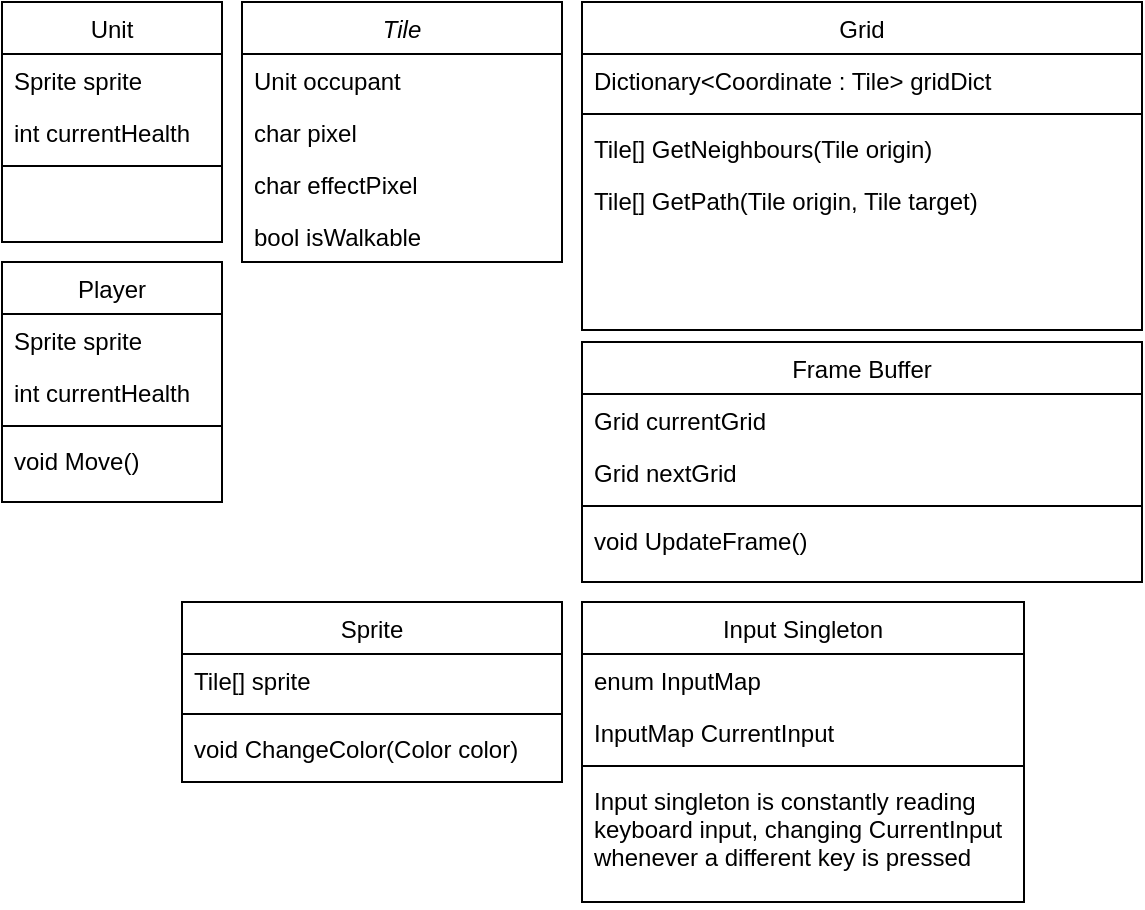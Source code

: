 <mxfile version="23.1.2" type="github">
  <diagram id="C5RBs43oDa-KdzZeNtuy" name="Page-1">
    <mxGraphModel dx="805" dy="502" grid="1" gridSize="10" guides="1" tooltips="1" connect="1" arrows="1" fold="1" page="1" pageScale="1" pageWidth="827" pageHeight="1169" math="0" shadow="0">
      <root>
        <mxCell id="WIyWlLk6GJQsqaUBKTNV-0" />
        <mxCell id="WIyWlLk6GJQsqaUBKTNV-1" parent="WIyWlLk6GJQsqaUBKTNV-0" />
        <mxCell id="zkfFHV4jXpPFQw0GAbJ--0" value="Tile" style="swimlane;fontStyle=2;align=center;verticalAlign=top;childLayout=stackLayout;horizontal=1;startSize=26;horizontalStack=0;resizeParent=1;resizeLast=0;collapsible=1;marginBottom=0;rounded=0;shadow=0;strokeWidth=1;" parent="WIyWlLk6GJQsqaUBKTNV-1" vertex="1">
          <mxGeometry x="260" y="260" width="160" height="130" as="geometry">
            <mxRectangle x="230" y="140" width="160" height="26" as="alternateBounds" />
          </mxGeometry>
        </mxCell>
        <mxCell id="zkfFHV4jXpPFQw0GAbJ--1" value="Unit occupant  " style="text;align=left;verticalAlign=top;spacingLeft=4;spacingRight=4;overflow=hidden;rotatable=0;points=[[0,0.5],[1,0.5]];portConstraint=eastwest;" parent="zkfFHV4jXpPFQw0GAbJ--0" vertex="1">
          <mxGeometry y="26" width="160" height="26" as="geometry" />
        </mxCell>
        <mxCell id="CeybiasGjm-X063G2zFp-36" value="char pixel&#xa;" style="text;align=left;verticalAlign=top;spacingLeft=4;spacingRight=4;overflow=hidden;rotatable=0;points=[[0,0.5],[1,0.5]];portConstraint=eastwest;rounded=0;shadow=0;html=0;" vertex="1" parent="zkfFHV4jXpPFQw0GAbJ--0">
          <mxGeometry y="52" width="160" height="26" as="geometry" />
        </mxCell>
        <mxCell id="zkfFHV4jXpPFQw0GAbJ--3" value="char effectPixel&#xa;" style="text;align=left;verticalAlign=top;spacingLeft=4;spacingRight=4;overflow=hidden;rotatable=0;points=[[0,0.5],[1,0.5]];portConstraint=eastwest;rounded=0;shadow=0;html=0;" parent="zkfFHV4jXpPFQw0GAbJ--0" vertex="1">
          <mxGeometry y="78" width="160" height="26" as="geometry" />
        </mxCell>
        <mxCell id="CeybiasGjm-X063G2zFp-30" value="bool isWalkable" style="text;align=left;verticalAlign=top;spacingLeft=4;spacingRight=4;overflow=hidden;rotatable=0;points=[[0,0.5],[1,0.5]];portConstraint=eastwest;rounded=0;shadow=0;html=0;" vertex="1" parent="zkfFHV4jXpPFQw0GAbJ--0">
          <mxGeometry y="104" width="160" height="26" as="geometry" />
        </mxCell>
        <mxCell id="zkfFHV4jXpPFQw0GAbJ--6" value="Grid" style="swimlane;fontStyle=0;align=center;verticalAlign=top;childLayout=stackLayout;horizontal=1;startSize=26;horizontalStack=0;resizeParent=1;resizeLast=0;collapsible=1;marginBottom=0;rounded=0;shadow=0;strokeWidth=1;" parent="WIyWlLk6GJQsqaUBKTNV-1" vertex="1">
          <mxGeometry x="430" y="260" width="280" height="164" as="geometry">
            <mxRectangle x="130" y="380" width="160" height="26" as="alternateBounds" />
          </mxGeometry>
        </mxCell>
        <mxCell id="zkfFHV4jXpPFQw0GAbJ--7" value="Dictionary&lt;Coordinate : Tile&gt; gridDict&#xa;" style="text;align=left;verticalAlign=top;spacingLeft=4;spacingRight=4;overflow=hidden;rotatable=0;points=[[0,0.5],[1,0.5]];portConstraint=eastwest;" parent="zkfFHV4jXpPFQw0GAbJ--6" vertex="1">
          <mxGeometry y="26" width="280" height="26" as="geometry" />
        </mxCell>
        <mxCell id="zkfFHV4jXpPFQw0GAbJ--9" value="" style="line;html=1;strokeWidth=1;align=left;verticalAlign=middle;spacingTop=-1;spacingLeft=3;spacingRight=3;rotatable=0;labelPosition=right;points=[];portConstraint=eastwest;" parent="zkfFHV4jXpPFQw0GAbJ--6" vertex="1">
          <mxGeometry y="52" width="280" height="8" as="geometry" />
        </mxCell>
        <mxCell id="zkfFHV4jXpPFQw0GAbJ--11" value="Tile[] GetNeighbours(Tile origin)&#xa;" style="text;align=left;verticalAlign=top;spacingLeft=4;spacingRight=4;overflow=hidden;rotatable=0;points=[[0,0.5],[1,0.5]];portConstraint=eastwest;" parent="zkfFHV4jXpPFQw0GAbJ--6" vertex="1">
          <mxGeometry y="60" width="280" height="26" as="geometry" />
        </mxCell>
        <mxCell id="CeybiasGjm-X063G2zFp-3" value="Tile[] GetPath(Tile origin, Tile target)&#xa;" style="text;align=left;verticalAlign=top;spacingLeft=4;spacingRight=4;overflow=hidden;rotatable=0;points=[[0,0.5],[1,0.5]];portConstraint=eastwest;" vertex="1" parent="zkfFHV4jXpPFQw0GAbJ--6">
          <mxGeometry y="86" width="280" height="26" as="geometry" />
        </mxCell>
        <mxCell id="CeybiasGjm-X063G2zFp-15" value="Unit&#xa;" style="swimlane;fontStyle=0;align=center;verticalAlign=top;childLayout=stackLayout;horizontal=1;startSize=26;horizontalStack=0;resizeParent=1;resizeLast=0;collapsible=1;marginBottom=0;rounded=0;shadow=0;strokeWidth=1;" vertex="1" parent="WIyWlLk6GJQsqaUBKTNV-1">
          <mxGeometry x="140" y="260" width="110" height="120" as="geometry">
            <mxRectangle x="130" y="380" width="160" height="26" as="alternateBounds" />
          </mxGeometry>
        </mxCell>
        <mxCell id="CeybiasGjm-X063G2zFp-16" value="Sprite sprite&#xa;&#xa;" style="text;align=left;verticalAlign=top;spacingLeft=4;spacingRight=4;overflow=hidden;rotatable=0;points=[[0,0.5],[1,0.5]];portConstraint=eastwest;" vertex="1" parent="CeybiasGjm-X063G2zFp-15">
          <mxGeometry y="26" width="110" height="26" as="geometry" />
        </mxCell>
        <mxCell id="CeybiasGjm-X063G2zFp-17" value="int currentHealth" style="text;align=left;verticalAlign=top;spacingLeft=4;spacingRight=4;overflow=hidden;rotatable=0;points=[[0,0.5],[1,0.5]];portConstraint=eastwest;rounded=0;shadow=0;html=0;" vertex="1" parent="CeybiasGjm-X063G2zFp-15">
          <mxGeometry y="52" width="110" height="26" as="geometry" />
        </mxCell>
        <mxCell id="CeybiasGjm-X063G2zFp-18" value="" style="line;html=1;strokeWidth=1;align=left;verticalAlign=middle;spacingTop=-1;spacingLeft=3;spacingRight=3;rotatable=0;labelPosition=right;points=[];portConstraint=eastwest;" vertex="1" parent="CeybiasGjm-X063G2zFp-15">
          <mxGeometry y="78" width="110" height="8" as="geometry" />
        </mxCell>
        <mxCell id="CeybiasGjm-X063G2zFp-39" value="Frame Buffer" style="swimlane;fontStyle=0;align=center;verticalAlign=top;childLayout=stackLayout;horizontal=1;startSize=26;horizontalStack=0;resizeParent=1;resizeLast=0;collapsible=1;marginBottom=0;rounded=0;shadow=0;strokeWidth=1;" vertex="1" parent="WIyWlLk6GJQsqaUBKTNV-1">
          <mxGeometry x="430" y="430" width="280" height="120" as="geometry">
            <mxRectangle x="130" y="380" width="160" height="26" as="alternateBounds" />
          </mxGeometry>
        </mxCell>
        <mxCell id="CeybiasGjm-X063G2zFp-40" value="Grid currentGrid&#xa;" style="text;align=left;verticalAlign=top;spacingLeft=4;spacingRight=4;overflow=hidden;rotatable=0;points=[[0,0.5],[1,0.5]];portConstraint=eastwest;" vertex="1" parent="CeybiasGjm-X063G2zFp-39">
          <mxGeometry y="26" width="280" height="26" as="geometry" />
        </mxCell>
        <mxCell id="CeybiasGjm-X063G2zFp-41" value="Grid nextGrid" style="text;align=left;verticalAlign=top;spacingLeft=4;spacingRight=4;overflow=hidden;rotatable=0;points=[[0,0.5],[1,0.5]];portConstraint=eastwest;rounded=0;shadow=0;html=0;" vertex="1" parent="CeybiasGjm-X063G2zFp-39">
          <mxGeometry y="52" width="280" height="26" as="geometry" />
        </mxCell>
        <mxCell id="CeybiasGjm-X063G2zFp-42" value="" style="line;html=1;strokeWidth=1;align=left;verticalAlign=middle;spacingTop=-1;spacingLeft=3;spacingRight=3;rotatable=0;labelPosition=right;points=[];portConstraint=eastwest;" vertex="1" parent="CeybiasGjm-X063G2zFp-39">
          <mxGeometry y="78" width="280" height="8" as="geometry" />
        </mxCell>
        <mxCell id="CeybiasGjm-X063G2zFp-44" value="void UpdateFrame()" style="text;align=left;verticalAlign=top;spacingLeft=4;spacingRight=4;overflow=hidden;rotatable=0;points=[[0,0.5],[1,0.5]];portConstraint=eastwest;rounded=0;shadow=0;html=0;" vertex="1" parent="CeybiasGjm-X063G2zFp-39">
          <mxGeometry y="86" width="280" height="26" as="geometry" />
        </mxCell>
        <mxCell id="CeybiasGjm-X063G2zFp-46" value="Sprite" style="swimlane;fontStyle=0;align=center;verticalAlign=top;childLayout=stackLayout;horizontal=1;startSize=26;horizontalStack=0;resizeParent=1;resizeLast=0;collapsible=1;marginBottom=0;rounded=0;shadow=0;strokeWidth=1;" vertex="1" parent="WIyWlLk6GJQsqaUBKTNV-1">
          <mxGeometry x="230" y="560" width="190" height="90" as="geometry">
            <mxRectangle x="130" y="380" width="160" height="26" as="alternateBounds" />
          </mxGeometry>
        </mxCell>
        <mxCell id="CeybiasGjm-X063G2zFp-47" value="Tile[] sprite&#xa;" style="text;align=left;verticalAlign=top;spacingLeft=4;spacingRight=4;overflow=hidden;rotatable=0;points=[[0,0.5],[1,0.5]];portConstraint=eastwest;" vertex="1" parent="CeybiasGjm-X063G2zFp-46">
          <mxGeometry y="26" width="190" height="26" as="geometry" />
        </mxCell>
        <mxCell id="CeybiasGjm-X063G2zFp-49" value="" style="line;html=1;strokeWidth=1;align=left;verticalAlign=middle;spacingTop=-1;spacingLeft=3;spacingRight=3;rotatable=0;labelPosition=right;points=[];portConstraint=eastwest;" vertex="1" parent="CeybiasGjm-X063G2zFp-46">
          <mxGeometry y="52" width="190" height="8" as="geometry" />
        </mxCell>
        <mxCell id="CeybiasGjm-X063G2zFp-50" value="void ChangeColor(Color color)" style="text;align=left;verticalAlign=top;spacingLeft=4;spacingRight=4;overflow=hidden;rotatable=0;points=[[0,0.5],[1,0.5]];portConstraint=eastwest;" vertex="1" parent="CeybiasGjm-X063G2zFp-46">
          <mxGeometry y="60" width="190" height="26" as="geometry" />
        </mxCell>
        <mxCell id="CeybiasGjm-X063G2zFp-51" value="Player&#xa;" style="swimlane;fontStyle=0;align=center;verticalAlign=top;childLayout=stackLayout;horizontal=1;startSize=26;horizontalStack=0;resizeParent=1;resizeLast=0;collapsible=1;marginBottom=0;rounded=0;shadow=0;strokeWidth=1;" vertex="1" parent="WIyWlLk6GJQsqaUBKTNV-1">
          <mxGeometry x="140" y="390" width="110" height="120" as="geometry">
            <mxRectangle x="130" y="380" width="160" height="26" as="alternateBounds" />
          </mxGeometry>
        </mxCell>
        <mxCell id="CeybiasGjm-X063G2zFp-52" value="Sprite sprite&#xa;&#xa;" style="text;align=left;verticalAlign=top;spacingLeft=4;spacingRight=4;overflow=hidden;rotatable=0;points=[[0,0.5],[1,0.5]];portConstraint=eastwest;" vertex="1" parent="CeybiasGjm-X063G2zFp-51">
          <mxGeometry y="26" width="110" height="26" as="geometry" />
        </mxCell>
        <mxCell id="CeybiasGjm-X063G2zFp-53" value="int currentHealth" style="text;align=left;verticalAlign=top;spacingLeft=4;spacingRight=4;overflow=hidden;rotatable=0;points=[[0,0.5],[1,0.5]];portConstraint=eastwest;rounded=0;shadow=0;html=0;" vertex="1" parent="CeybiasGjm-X063G2zFp-51">
          <mxGeometry y="52" width="110" height="26" as="geometry" />
        </mxCell>
        <mxCell id="CeybiasGjm-X063G2zFp-54" value="" style="line;html=1;strokeWidth=1;align=left;verticalAlign=middle;spacingTop=-1;spacingLeft=3;spacingRight=3;rotatable=0;labelPosition=right;points=[];portConstraint=eastwest;" vertex="1" parent="CeybiasGjm-X063G2zFp-51">
          <mxGeometry y="78" width="110" height="8" as="geometry" />
        </mxCell>
        <mxCell id="CeybiasGjm-X063G2zFp-61" value="void Move()" style="text;align=left;verticalAlign=top;spacingLeft=4;spacingRight=4;overflow=hidden;rotatable=0;points=[[0,0.5],[1,0.5]];portConstraint=eastwest;rounded=0;shadow=0;html=0;" vertex="1" parent="CeybiasGjm-X063G2zFp-51">
          <mxGeometry y="86" width="110" height="26" as="geometry" />
        </mxCell>
        <mxCell id="CeybiasGjm-X063G2zFp-55" value="Input Singleton" style="swimlane;fontStyle=0;align=center;verticalAlign=top;childLayout=stackLayout;horizontal=1;startSize=26;horizontalStack=0;resizeParent=1;resizeLast=0;collapsible=1;marginBottom=0;rounded=0;shadow=0;strokeWidth=1;" vertex="1" parent="WIyWlLk6GJQsqaUBKTNV-1">
          <mxGeometry x="430" y="560" width="221" height="150" as="geometry">
            <mxRectangle x="130" y="380" width="160" height="26" as="alternateBounds" />
          </mxGeometry>
        </mxCell>
        <mxCell id="CeybiasGjm-X063G2zFp-56" value="enum InputMap&#xa;" style="text;align=left;verticalAlign=top;spacingLeft=4;spacingRight=4;overflow=hidden;rotatable=0;points=[[0,0.5],[1,0.5]];portConstraint=eastwest;" vertex="1" parent="CeybiasGjm-X063G2zFp-55">
          <mxGeometry y="26" width="221" height="26" as="geometry" />
        </mxCell>
        <mxCell id="CeybiasGjm-X063G2zFp-60" value="InputMap CurrentInput" style="text;align=left;verticalAlign=top;spacingLeft=4;spacingRight=4;overflow=hidden;rotatable=0;points=[[0,0.5],[1,0.5]];portConstraint=eastwest;" vertex="1" parent="CeybiasGjm-X063G2zFp-55">
          <mxGeometry y="52" width="221" height="26" as="geometry" />
        </mxCell>
        <mxCell id="CeybiasGjm-X063G2zFp-58" value="" style="line;html=1;strokeWidth=1;align=left;verticalAlign=middle;spacingTop=-1;spacingLeft=3;spacingRight=3;rotatable=0;labelPosition=right;points=[];portConstraint=eastwest;" vertex="1" parent="CeybiasGjm-X063G2zFp-55">
          <mxGeometry y="78" width="221" height="8" as="geometry" />
        </mxCell>
        <mxCell id="CeybiasGjm-X063G2zFp-59" value="Input singleton is constantly reading&#xa;keyboard input, changing CurrentInput&#xa;whenever a different key is pressed" style="text;align=left;verticalAlign=top;spacingLeft=4;spacingRight=4;overflow=hidden;rotatable=0;points=[[0,0.5],[1,0.5]];portConstraint=eastwest;" vertex="1" parent="CeybiasGjm-X063G2zFp-55">
          <mxGeometry y="86" width="221" height="64" as="geometry" />
        </mxCell>
      </root>
    </mxGraphModel>
  </diagram>
</mxfile>
